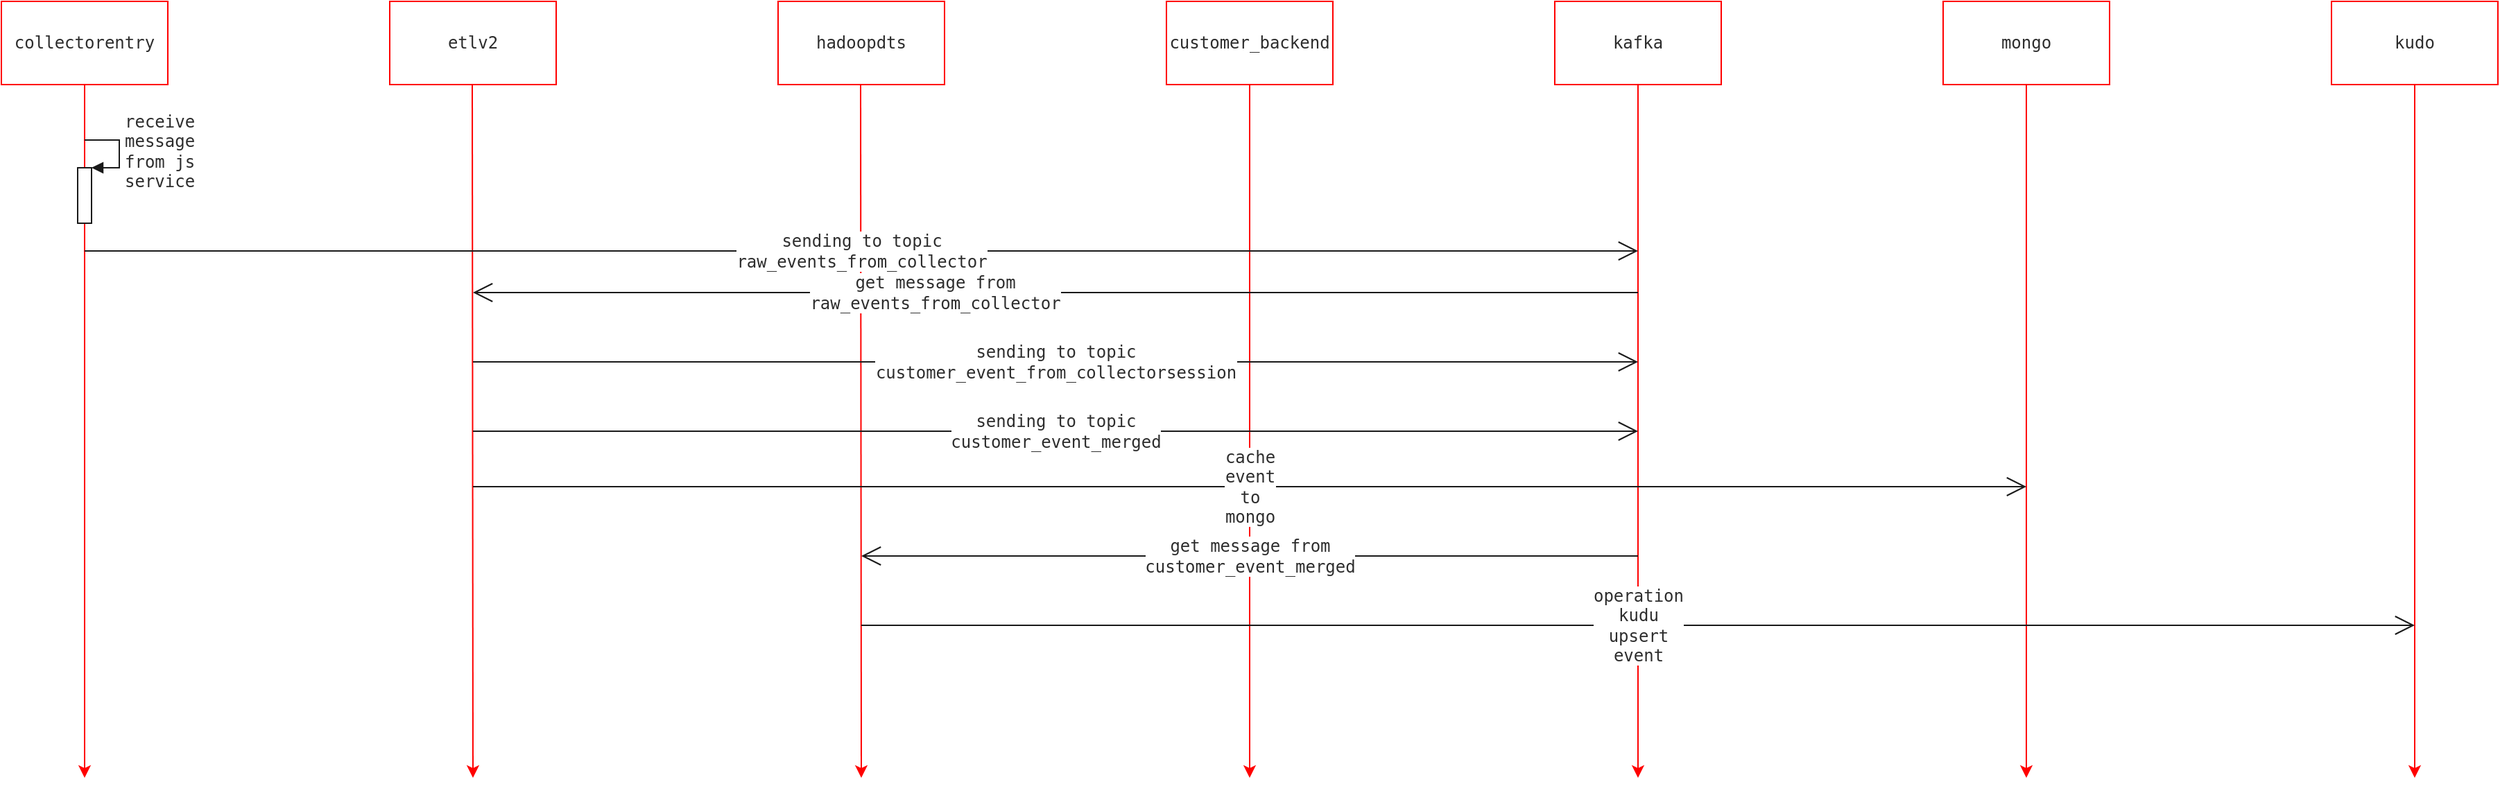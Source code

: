 <mxfile pages="1" version="11.2.1" type="github"><diagram id="TGRDaFElhlCzJiNT7aLH" name="Page-1"><mxGraphModel dx="1109" dy="648" grid="1" gridSize="10" guides="1" tooltips="1" connect="1" arrows="1" fold="1" page="1" pageScale="1" pageWidth="827" pageHeight="1169" math="0" shadow="0"><root><mxCell id="0"/><mxCell id="1" parent="0"/><mxCell id="FWHu1QIynviLaJTck_1e-1" value="&lt;span style=&quot;color: rgb(45 , 45 , 45) ; font-family: &amp;#34;lucida console&amp;#34; , &amp;#34;monaco&amp;#34; , monospace ; white-space: pre-wrap ; background-color: rgb(255 , 255 , 255)&quot;&gt;collectorentry&lt;/span&gt;" style="rounded=0;whiteSpace=wrap;html=1;strokeColor=#FF0000;" parent="1" vertex="1"><mxGeometry x="40" y="40" width="120" height="60" as="geometry"/></mxCell><mxCell id="FWHu1QIynviLaJTck_1e-2" value="&lt;span style=&quot;color: rgb(45 , 45 , 45) ; font-family: &amp;#34;lucida console&amp;#34; , &amp;#34;monaco&amp;#34; , monospace ; white-space: pre-wrap ; background-color: rgb(255 , 255 , 255)&quot;&gt;etlv2&lt;/span&gt;" style="rounded=0;whiteSpace=wrap;html=1;strokeColor=#FF0000;" parent="1" vertex="1"><mxGeometry x="320" y="40" width="120" height="60" as="geometry"/></mxCell><mxCell id="FWHu1QIynviLaJTck_1e-3" value="&lt;span style=&quot;color: rgb(45 , 45 , 45) ; font-family: &amp;#34;lucida console&amp;#34; , &amp;#34;monaco&amp;#34; , monospace ; white-space: pre-wrap ; background-color: rgb(255 , 255 , 255)&quot;&gt;hadoopdts&lt;/span&gt;" style="rounded=0;whiteSpace=wrap;html=1;strokeColor=#FF0000;" parent="1" vertex="1"><mxGeometry x="600" y="40" width="120" height="60" as="geometry"/></mxCell><mxCell id="FWHu1QIynviLaJTck_1e-4" value="" style="endArrow=classic;html=1;exitX=0.5;exitY=1;exitDx=0;exitDy=0;strokeColor=#FF0000;" parent="1" source="FWHu1QIynviLaJTck_1e-1" edge="1"><mxGeometry width="50" height="50" relative="1" as="geometry"><mxPoint x="80" y="150" as="sourcePoint"/><mxPoint x="100" y="600" as="targetPoint"/></mxGeometry></mxCell><mxCell id="FWHu1QIynviLaJTck_1e-5" value="" style="endArrow=classic;html=1;exitX=0.5;exitY=1;exitDx=0;exitDy=0;strokeColor=#FF0000;" parent="1" edge="1"><mxGeometry width="50" height="50" relative="1" as="geometry"><mxPoint x="379.5" y="100" as="sourcePoint"/><mxPoint x="380" y="600" as="targetPoint"/></mxGeometry></mxCell><mxCell id="FWHu1QIynviLaJTck_1e-6" value="" style="endArrow=classic;html=1;exitX=0.5;exitY=1;exitDx=0;exitDy=0;strokeColor=#FF0000;" parent="1" edge="1"><mxGeometry width="50" height="50" relative="1" as="geometry"><mxPoint x="659.5" y="100" as="sourcePoint"/><mxPoint x="660" y="600" as="targetPoint"/></mxGeometry></mxCell><mxCell id="FWHu1QIynviLaJTck_1e-7" value="&lt;span style=&quot;color: rgb(45 , 45 , 45) ; font-family: &amp;#34;lucida console&amp;#34; , &amp;#34;monaco&amp;#34; , monospace ; white-space: pre-wrap ; background-color: rgb(255 , 255 , 255)&quot;&gt;customer_backend&lt;/span&gt;" style="rounded=0;whiteSpace=wrap;html=1;strokeColor=#FF0000;" parent="1" vertex="1"><mxGeometry x="880" y="40" width="120" height="60" as="geometry"/></mxCell><mxCell id="FWHu1QIynviLaJTck_1e-8" value="" style="endArrow=classic;html=1;exitX=0.5;exitY=1;exitDx=0;exitDy=0;strokeColor=#FF0000;" parent="1" source="FWHu1QIynviLaJTck_1e-7" edge="1"><mxGeometry width="50" height="50" relative="1" as="geometry"><mxPoint x="920" y="150" as="sourcePoint"/><mxPoint x="940" y="600" as="targetPoint"/></mxGeometry></mxCell><mxCell id="FWHu1QIynviLaJTck_1e-9" value="&lt;span style=&quot;color: rgb(45 , 45 , 45) ; font-family: &amp;#34;lucida console&amp;#34; , &amp;#34;monaco&amp;#34; , monospace ; white-space: pre-wrap ; background-color: rgb(255 , 255 , 255)&quot;&gt;kafka&lt;/span&gt;" style="rounded=0;whiteSpace=wrap;html=1;strokeColor=#FF0000;" parent="1" vertex="1"><mxGeometry x="1160" y="40" width="120" height="60" as="geometry"/></mxCell><mxCell id="FWHu1QIynviLaJTck_1e-10" value="" style="endArrow=classic;html=1;exitX=0.5;exitY=1;exitDx=0;exitDy=0;strokeColor=#FF0000;" parent="1" source="FWHu1QIynviLaJTck_1e-9" edge="1"><mxGeometry width="50" height="50" relative="1" as="geometry"><mxPoint x="1200" y="150" as="sourcePoint"/><mxPoint x="1220" y="600" as="targetPoint"/></mxGeometry></mxCell><mxCell id="FWHu1QIynviLaJTck_1e-11" value="&lt;span style=&quot;color: rgb(45 , 45 , 45) ; font-family: &amp;#34;lucida console&amp;#34; , &amp;#34;monaco&amp;#34; , monospace ; white-space: pre-wrap ; background-color: rgb(255 , 255 , 255)&quot;&gt;mongo&lt;/span&gt;" style="rounded=0;whiteSpace=wrap;html=1;strokeColor=#FF0000;" parent="1" vertex="1"><mxGeometry x="1440" y="40" width="120" height="60" as="geometry"/></mxCell><mxCell id="FWHu1QIynviLaJTck_1e-12" value="" style="endArrow=classic;html=1;exitX=0.5;exitY=1;exitDx=0;exitDy=0;strokeColor=#FF0000;" parent="1" source="FWHu1QIynviLaJTck_1e-11" edge="1"><mxGeometry width="50" height="50" relative="1" as="geometry"><mxPoint x="1480" y="150" as="sourcePoint"/><mxPoint x="1500" y="600" as="targetPoint"/></mxGeometry></mxCell><mxCell id="FWHu1QIynviLaJTck_1e-13" value="&lt;span style=&quot;color: rgb(45 , 45 , 45) ; font-family: &amp;#34;lucida console&amp;#34; , &amp;#34;monaco&amp;#34; , monospace ; white-space: pre-wrap ; background-color: rgb(255 , 255 , 255)&quot;&gt;kudo&lt;/span&gt;" style="rounded=0;whiteSpace=wrap;html=1;strokeColor=#FF0000;" parent="1" vertex="1"><mxGeometry x="1720" y="40" width="120" height="60" as="geometry"/></mxCell><mxCell id="FWHu1QIynviLaJTck_1e-14" value="" style="endArrow=classic;html=1;exitX=0.5;exitY=1;exitDx=0;exitDy=0;strokeColor=#FF0000;" parent="1" source="FWHu1QIynviLaJTck_1e-13" edge="1"><mxGeometry width="50" height="50" relative="1" as="geometry"><mxPoint x="1760" y="150" as="sourcePoint"/><mxPoint x="1780" y="600" as="targetPoint"/></mxGeometry></mxCell><mxCell id="CIPd6R7UD4Bkyt9S9EO6-1" value="" style="html=1;points=[];perimeter=orthogonalPerimeter;strokeColor=#1A1A1A;" vertex="1" parent="1"><mxGeometry x="95" y="160" width="10" height="40" as="geometry"/></mxCell><mxCell id="CIPd6R7UD4Bkyt9S9EO6-2" value="&lt;span style=&quot;color: rgb(45 , 45 , 45) ; font-family: &amp;#34;lucida console&amp;#34; , &amp;#34;monaco&amp;#34; , monospace ; font-size: 12px ; white-space: pre-wrap&quot;&gt;receive message from js service&lt;/span&gt;" style="edgeStyle=orthogonalEdgeStyle;html=1;align=left;spacingLeft=2;endArrow=block;rounded=0;entryX=1;entryY=0;strokeColor=#1A1A1A;" edge="1" target="CIPd6R7UD4Bkyt9S9EO6-1" parent="1"><mxGeometry relative="1" as="geometry"><mxPoint x="100" y="140" as="sourcePoint"/><Array as="points"><mxPoint x="125" y="140"/></Array></mxGeometry></mxCell><mxCell id="CIPd6R7UD4Bkyt9S9EO6-3" value="&lt;span style=&quot;color: rgb(45 , 45 , 45) ; font-family: &amp;#34;lucida console&amp;#34; , &amp;#34;monaco&amp;#34; , monospace ; font-size: 12px ; white-space: pre-wrap&quot;&gt;sending to topic raw_events_from_collector&lt;/span&gt;" style="endArrow=open;endFill=1;endSize=12;html=1;strokeColor=#1A1A1A;" edge="1" parent="1"><mxGeometry width="160" relative="1" as="geometry"><mxPoint x="100" y="220" as="sourcePoint"/><mxPoint x="1220" y="220" as="targetPoint"/></mxGeometry></mxCell><mxCell id="CIPd6R7UD4Bkyt9S9EO6-4" value="" style="endArrow=open;endFill=1;endSize=12;html=1;strokeColor=#1A1A1A;" edge="1" parent="1"><mxGeometry width="160" relative="1" as="geometry"><mxPoint x="1220" y="250" as="sourcePoint"/><mxPoint x="380" y="250" as="targetPoint"/></mxGeometry></mxCell><mxCell id="CIPd6R7UD4Bkyt9S9EO6-5" value="&lt;span style=&quot;color: rgb(45 , 45 , 45) ; font-family: &amp;#34;lucida console&amp;#34; , &amp;#34;monaco&amp;#34; , monospace ; white-space: pre-wrap&quot;&gt;get message from  raw_events_from_collector&lt;/span&gt;" style="text;html=1;resizable=0;points=[];align=center;verticalAlign=middle;labelBackgroundColor=#ffffff;" vertex="1" connectable="0" parent="CIPd6R7UD4Bkyt9S9EO6-4"><mxGeometry x="0.208" relative="1" as="geometry"><mxPoint as="offset"/></mxGeometry></mxCell><mxCell id="CIPd6R7UD4Bkyt9S9EO6-10" value="&lt;span style=&quot;color: rgb(45 , 45 , 45) ; font-family: &amp;#34;lucida console&amp;#34; , &amp;#34;monaco&amp;#34; , monospace ; font-size: 12px ; white-space: pre-wrap&quot;&gt;sending to topic &lt;/span&gt;&lt;span style=&quot;color: rgb(45 , 45 , 45) ; font-family: &amp;#34;lucida console&amp;#34; , &amp;#34;monaco&amp;#34; , monospace ; font-size: 12px ; white-space: pre-wrap&quot;&gt;customer_event_from_collectorsession &lt;/span&gt;" style="endArrow=open;endFill=1;endSize=12;html=1;strokeColor=#1A1A1A;" edge="1" parent="1"><mxGeometry width="160" relative="1" as="geometry"><mxPoint x="380" y="300" as="sourcePoint"/><mxPoint x="1220" y="300" as="targetPoint"/></mxGeometry></mxCell><mxCell id="CIPd6R7UD4Bkyt9S9EO6-11" value="&lt;span style=&quot;color: rgb(45 , 45 , 45) ; font-family: &amp;#34;lucida console&amp;#34; , &amp;#34;monaco&amp;#34; , monospace ; font-size: 12px ; white-space: pre-wrap&quot;&gt;sending to topic &lt;/span&gt;&lt;span style=&quot;color: rgb(45 , 45 , 45) ; font-family: &amp;#34;lucida console&amp;#34; , &amp;#34;monaco&amp;#34; , monospace ; font-size: 12px ; white-space: pre-wrap&quot;&gt;customer_event_merged&lt;/span&gt;" style="endArrow=open;endFill=1;endSize=12;html=1;strokeColor=#1A1A1A;" edge="1" parent="1"><mxGeometry width="160" relative="1" as="geometry"><mxPoint x="380" y="350" as="sourcePoint"/><mxPoint x="1220" y="350" as="targetPoint"/><mxPoint as="offset"/></mxGeometry></mxCell><mxCell id="CIPd6R7UD4Bkyt9S9EO6-12" value="&lt;span style=&quot;color: rgb(45 , 45 , 45) ; font-family: &amp;#34;lucida console&amp;#34; , &amp;#34;monaco&amp;#34; , monospace ; font-size: 12px ; white-space: pre-wrap&quot;&gt;cache event to mongo&lt;/span&gt;" style="endArrow=open;endFill=1;endSize=12;html=1;strokeColor=#1A1A1A;" edge="1" parent="1"><mxGeometry width="160" relative="1" as="geometry"><mxPoint x="380" y="390" as="sourcePoint"/><mxPoint x="1500" y="390" as="targetPoint"/></mxGeometry></mxCell><mxCell id="CIPd6R7UD4Bkyt9S9EO6-13" value="&lt;span style=&quot;color: rgb(45 , 45 , 45) ; font-family: &amp;#34;lucida console&amp;#34; , &amp;#34;monaco&amp;#34; , monospace ; font-size: 12px ; white-space: pre-wrap&quot;&gt;get message from  &lt;/span&gt;&lt;span style=&quot;color: rgb(45 , 45 , 45) ; font-family: &amp;#34;lucida console&amp;#34; , &amp;#34;monaco&amp;#34; , monospace ; font-size: 12px ; white-space: pre-wrap&quot;&gt;customer_event_merged&lt;/span&gt;" style="endArrow=open;endFill=1;endSize=12;html=1;strokeColor=#1A1A1A;" edge="1" parent="1"><mxGeometry width="160" relative="1" as="geometry"><mxPoint x="1220" y="440" as="sourcePoint"/><mxPoint x="660" y="440" as="targetPoint"/></mxGeometry></mxCell><mxCell id="CIPd6R7UD4Bkyt9S9EO6-14" value="&lt;span style=&quot;color: rgb(45 , 45 , 45) ; font-family: &amp;#34;lucida console&amp;#34; , &amp;#34;monaco&amp;#34; , monospace ; font-size: 12px ; white-space: pre-wrap&quot;&gt;operation kudu upsert event&lt;/span&gt;" style="endArrow=open;endFill=1;endSize=12;html=1;strokeColor=#1A1A1A;" edge="1" parent="1"><mxGeometry width="160" relative="1" as="geometry"><mxPoint x="660" y="490" as="sourcePoint"/><mxPoint x="1780" y="490" as="targetPoint"/></mxGeometry></mxCell></root></mxGraphModel></diagram></mxfile>